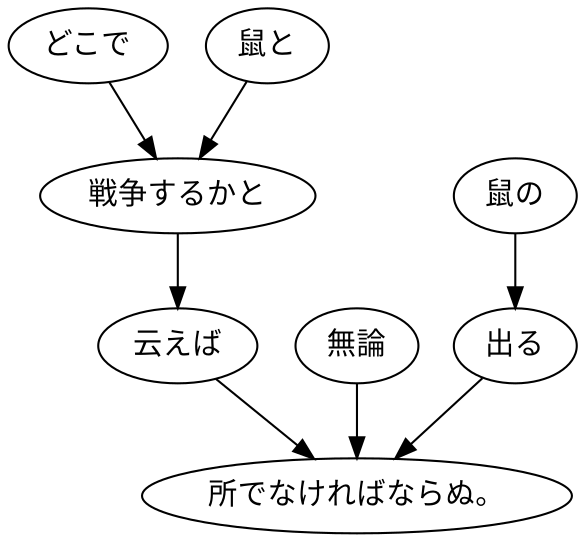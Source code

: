 digraph graph3233 {
	node0 [label="どこで"];
	node1 [label="鼠と"];
	node2 [label="戦争するかと"];
	node3 [label="云えば"];
	node4 [label="無論"];
	node5 [label="鼠の"];
	node6 [label="出る"];
	node7 [label="所でなければならぬ。"];
	node0 -> node2;
	node1 -> node2;
	node2 -> node3;
	node3 -> node7;
	node4 -> node7;
	node5 -> node6;
	node6 -> node7;
}
